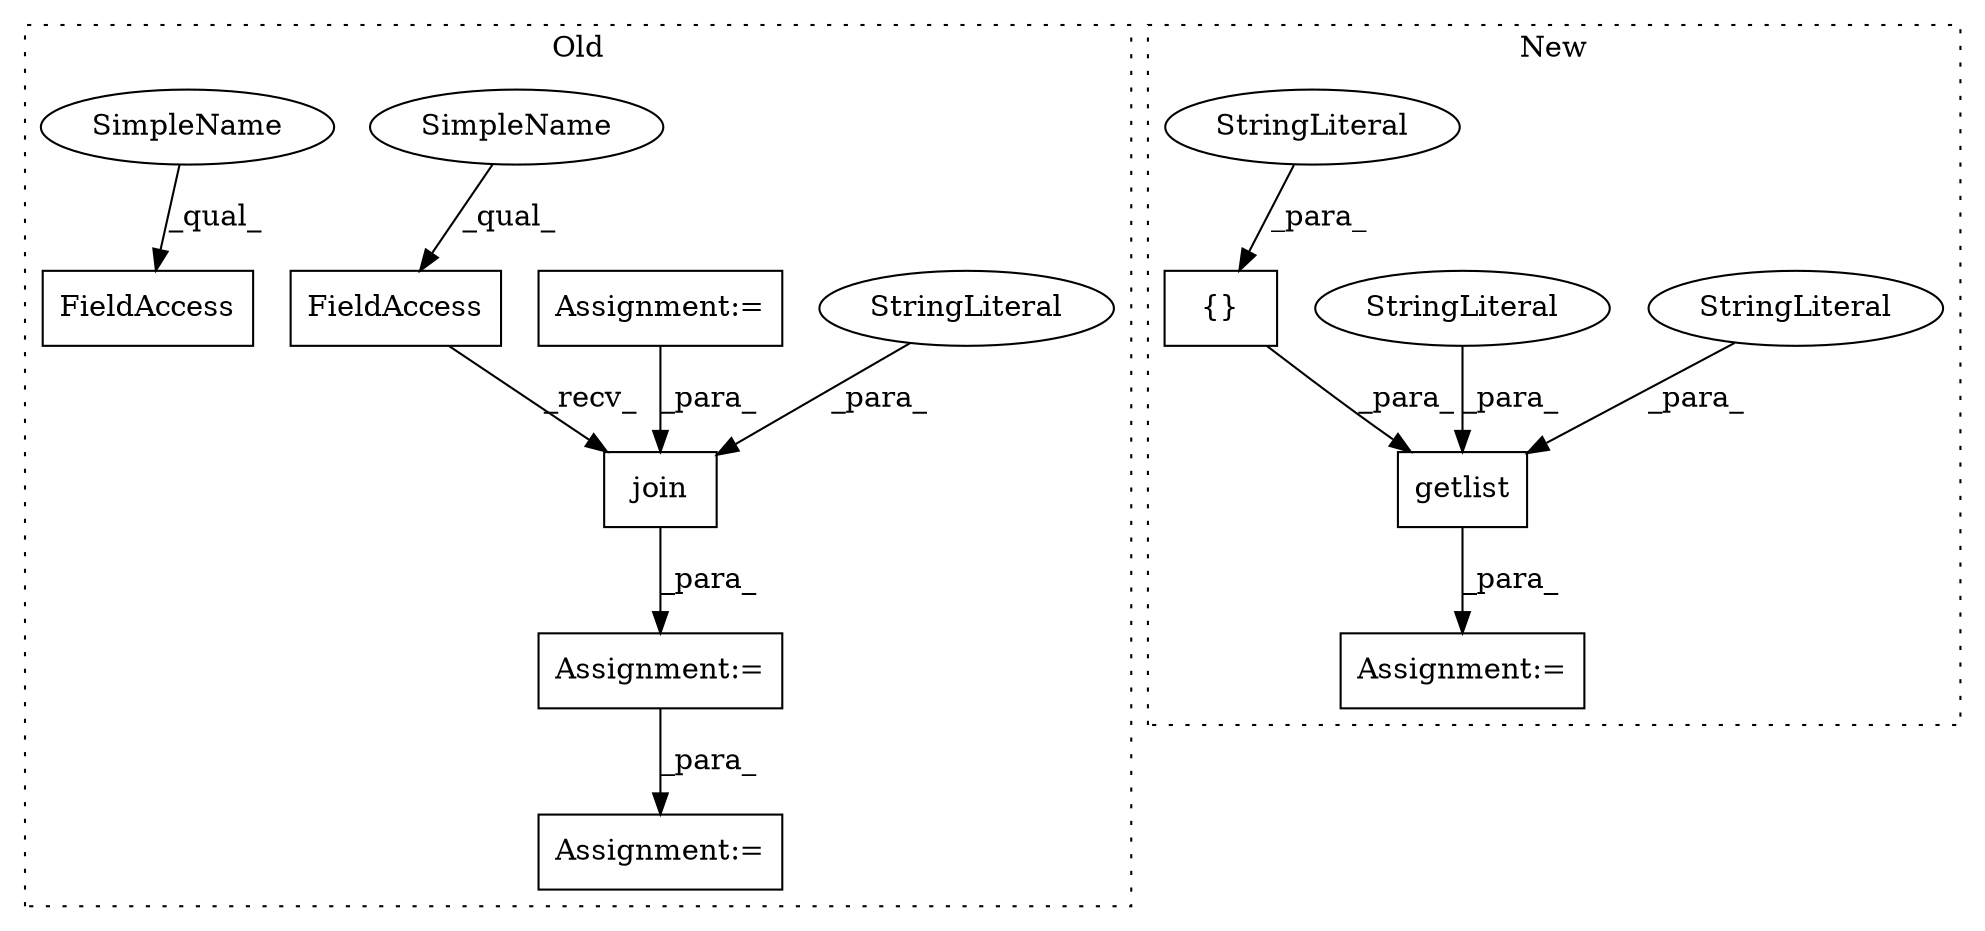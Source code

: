 digraph G {
subgraph cluster0 {
1 [label="join" a="32" s="1654,1702" l="5,1" shape="box"];
6 [label="StringLiteral" a="45" s="1686" l="16" shape="ellipse"];
7 [label="FieldAccess" a="22" s="1646" l="7" shape="box"];
9 [label="Assignment:=" a="7" s="1788" l="1" shape="box"];
11 [label="FieldAccess" a="22" s="1760" l="10" shape="box"];
12 [label="Assignment:=" a="7" s="1645" l="1" shape="box"];
13 [label="Assignment:=" a="7" s="1301" l="1" shape="box"];
14 [label="SimpleName" a="42" s="1646" l="2" shape="ellipse"];
15 [label="SimpleName" a="42" s="1760" l="2" shape="ellipse"];
label = "Old";
style="dotted";
}
subgraph cluster1 {
2 [label="getlist" a="32" s="1129,1209" l="8,1" shape="box"];
3 [label="{}" a="4" s="1183,1208" l="1,1" shape="box"];
4 [label="StringLiteral" a="45" s="1153" l="17" shape="ellipse"];
5 [label="StringLiteral" a="45" s="1137" l="15" shape="ellipse"];
8 [label="Assignment:=" a="7" s="1121" l="1" shape="box"];
10 [label="StringLiteral" a="45" s="1184" l="24" shape="ellipse"];
label = "New";
style="dotted";
}
1 -> 12 [label="_para_"];
2 -> 8 [label="_para_"];
3 -> 2 [label="_para_"];
4 -> 2 [label="_para_"];
5 -> 2 [label="_para_"];
6 -> 1 [label="_para_"];
7 -> 1 [label="_recv_"];
10 -> 3 [label="_para_"];
12 -> 9 [label="_para_"];
13 -> 1 [label="_para_"];
14 -> 7 [label="_qual_"];
15 -> 11 [label="_qual_"];
}